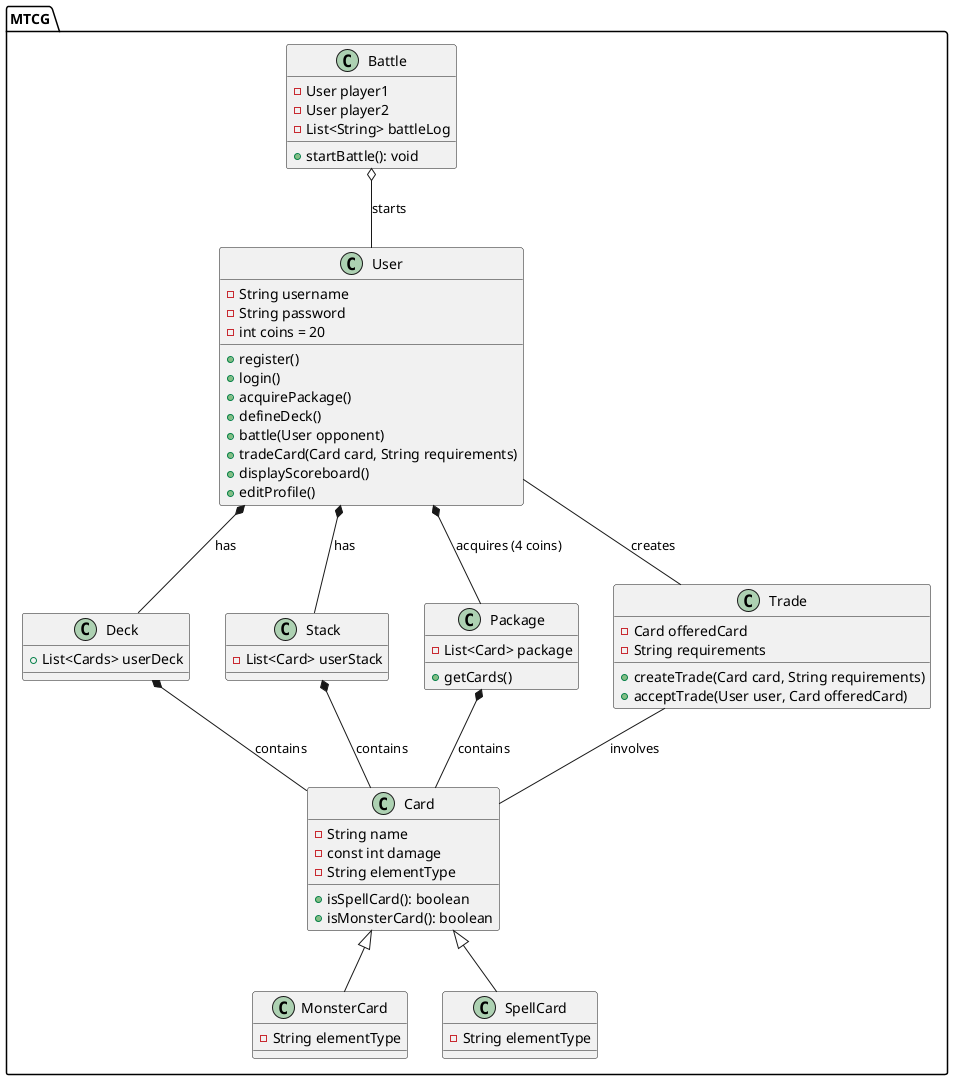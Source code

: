 @startuml

package "MTCG" {

  class User {
    - String username
    - String password
    - int coins = 20
    + register()
    + login()
    + acquirePackage()
    + defineDeck()
    + battle(User opponent)
    + tradeCard(Card card, String requirements)
    + displayScoreboard()
    + editProfile()
  }

  class Card {
    - String name
    - const int damage
    - String elementType
    + isSpellCard(): boolean
    + isMonsterCard(): boolean
  }

  class Deck {
    + List<Cards> userDeck
  }

  class Stack {
    - List<Card> userStack
  }

  class MonsterCard extends Card {
    - String elementType
  }

  class SpellCard extends Card {
    - String elementType
  }

  class Package {
    - List<Card> package
    + getCards()
  }

  class Battle {
    - User player1
    - User player2
    - List<String> battleLog
    + startBattle(): void
  }

  class Trade {
    - Card offeredCard
    - String requirements
    + createTrade(Card card, String requirements)
    + acceptTrade(User user, Card offeredCard)
  }

  User *-- Deck : has
  User *-- Stack : has
  User  *--  Package : acquires (4 coins)
  Battle  o--  User : starts
  User  --  Trade : creates
  Trade  --  Card : involves
  Package  *--  Card : contains
  Deck  *--  Card : contains
  Stack  *--  Card : contains

}

@enduml